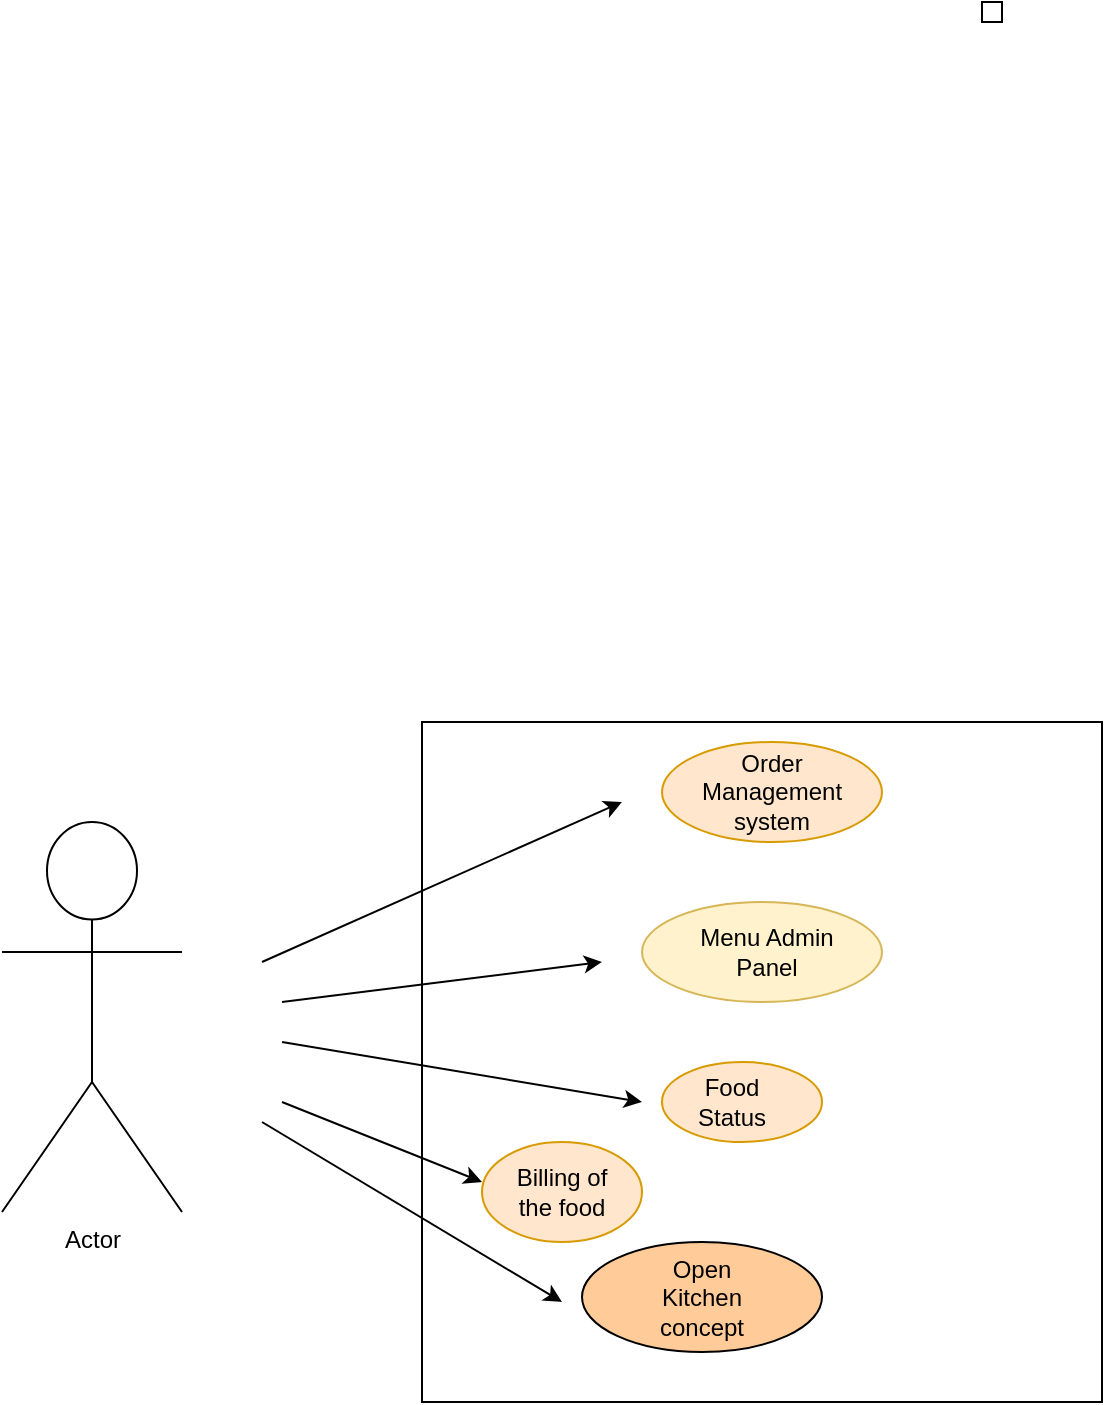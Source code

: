 <mxfile version="22.1.17" type="device" pages="2">
  <diagram name="Page-1" id="WIXKCIRAv1mF8uTgkov2">
    <mxGraphModel dx="1003" dy="1567" grid="1" gridSize="10" guides="1" tooltips="1" connect="1" arrows="1" fold="1" page="1" pageScale="1" pageWidth="850" pageHeight="1100" math="0" shadow="0">
      <root>
        <mxCell id="0" />
        <mxCell id="1" parent="0" />
        <mxCell id="ryDPMZbF0Qq1frNaj7pV-8" value="" style="whiteSpace=wrap;html=1;aspect=fixed;" vertex="1" parent="1">
          <mxGeometry x="240" width="340" height="340" as="geometry" />
        </mxCell>
        <mxCell id="0GGfWFQINU9KLuLxB8X2-1" value="" style="ellipse;whiteSpace=wrap;html=1;fillColor=#ffe6cc;strokeColor=#d79b00;" vertex="1" parent="1">
          <mxGeometry x="360" y="10" width="110" height="50" as="geometry" />
        </mxCell>
        <mxCell id="0GGfWFQINU9KLuLxB8X2-2" value="" style="ellipse;whiteSpace=wrap;html=1;fillColor=#fff2cc;strokeColor=#d6b656;" vertex="1" parent="1">
          <mxGeometry x="350" y="90" width="120" height="50" as="geometry" />
        </mxCell>
        <mxCell id="0GGfWFQINU9KLuLxB8X2-3" value="" style="ellipse;whiteSpace=wrap;html=1;fillColor=#ffe6cc;strokeColor=#d79b00;" vertex="1" parent="1">
          <mxGeometry x="360" y="170" width="80" height="40" as="geometry" />
        </mxCell>
        <mxCell id="0GGfWFQINU9KLuLxB8X2-4" value="" style="ellipse;whiteSpace=wrap;html=1;fillColor=#ffe6cc;strokeColor=#d79b00;" vertex="1" parent="1">
          <mxGeometry x="270" y="210" width="80" height="50" as="geometry" />
        </mxCell>
        <mxCell id="0GGfWFQINU9KLuLxB8X2-5" value="Order Management system" style="text;html=1;strokeColor=none;fillColor=none;align=center;verticalAlign=middle;whiteSpace=wrap;rounded=0;" vertex="1" parent="1">
          <mxGeometry x="385" y="20" width="60" height="30" as="geometry" />
        </mxCell>
        <mxCell id="0GGfWFQINU9KLuLxB8X2-6" value="Menu Admin Panel" style="text;html=1;strokeColor=none;fillColor=none;align=center;verticalAlign=middle;whiteSpace=wrap;rounded=0;" vertex="1" parent="1">
          <mxGeometry x="365" y="100" width="95" height="30" as="geometry" />
        </mxCell>
        <mxCell id="0GGfWFQINU9KLuLxB8X2-7" value="Food Status" style="text;html=1;strokeColor=none;fillColor=none;align=center;verticalAlign=middle;whiteSpace=wrap;rounded=0;" vertex="1" parent="1">
          <mxGeometry x="365" y="175" width="60" height="30" as="geometry" />
        </mxCell>
        <mxCell id="0GGfWFQINU9KLuLxB8X2-8" value="Billing of the food" style="text;html=1;strokeColor=none;fillColor=none;align=center;verticalAlign=middle;whiteSpace=wrap;rounded=0;" vertex="1" parent="1">
          <mxGeometry x="280" y="220" width="60" height="30" as="geometry" />
        </mxCell>
        <mxCell id="0GGfWFQINU9KLuLxB8X2-10" value="" style="endArrow=classic;html=1;rounded=0;" edge="1" parent="1">
          <mxGeometry width="50" height="50" relative="1" as="geometry">
            <mxPoint x="160" y="120" as="sourcePoint" />
            <mxPoint x="340" y="40" as="targetPoint" />
          </mxGeometry>
        </mxCell>
        <mxCell id="0GGfWFQINU9KLuLxB8X2-11" value="" style="endArrow=classic;html=1;rounded=0;" edge="1" parent="1">
          <mxGeometry width="50" height="50" relative="1" as="geometry">
            <mxPoint x="170" y="140" as="sourcePoint" />
            <mxPoint x="330" y="120" as="targetPoint" />
          </mxGeometry>
        </mxCell>
        <mxCell id="0GGfWFQINU9KLuLxB8X2-12" value="" style="endArrow=classic;html=1;rounded=0;" edge="1" parent="1">
          <mxGeometry width="50" height="50" relative="1" as="geometry">
            <mxPoint x="170" y="160" as="sourcePoint" />
            <mxPoint x="350" y="190" as="targetPoint" />
          </mxGeometry>
        </mxCell>
        <mxCell id="0GGfWFQINU9KLuLxB8X2-13" value="" style="endArrow=classic;html=1;rounded=0;" edge="1" parent="1">
          <mxGeometry width="50" height="50" relative="1" as="geometry">
            <mxPoint x="170" y="190" as="sourcePoint" />
            <mxPoint x="270" y="230" as="targetPoint" />
          </mxGeometry>
        </mxCell>
        <mxCell id="0GGfWFQINU9KLuLxB8X2-16" value="Actor" style="shape=umlActor;verticalLabelPosition=bottom;verticalAlign=top;html=1;outlineConnect=0;" vertex="1" parent="1">
          <mxGeometry x="30" y="50" width="90" height="195" as="geometry" />
        </mxCell>
        <mxCell id="0GGfWFQINU9KLuLxB8X2-17" value="" style="whiteSpace=wrap;html=1;aspect=fixed;" vertex="1" parent="1">
          <mxGeometry x="520" y="-360" width="10" height="10" as="geometry" />
        </mxCell>
        <mxCell id="0GGfWFQINU9KLuLxB8X2-18" value="" style="ellipse;whiteSpace=wrap;html=1;fillColor=#FFCC99;" vertex="1" parent="1">
          <mxGeometry x="320" y="260" width="120" height="55" as="geometry" />
        </mxCell>
        <mxCell id="0GGfWFQINU9KLuLxB8X2-20" value="Open Kitchen concept" style="text;html=1;strokeColor=none;fillColor=none;align=center;verticalAlign=middle;whiteSpace=wrap;rounded=0;" vertex="1" parent="1">
          <mxGeometry x="350" y="272.5" width="60" height="30" as="geometry" />
        </mxCell>
        <mxCell id="0GGfWFQINU9KLuLxB8X2-21" value="" style="endArrow=classic;html=1;rounded=0;" edge="1" parent="1">
          <mxGeometry width="50" height="50" relative="1" as="geometry">
            <mxPoint x="160" y="200" as="sourcePoint" />
            <mxPoint x="310" y="290" as="targetPoint" />
          </mxGeometry>
        </mxCell>
      </root>
    </mxGraphModel>
  </diagram>
  <diagram id="7d0-Np8CWURuDqY1s0ZP" name="Page-2">
    <mxGraphModel dx="20" dy="12" grid="1" gridSize="10" guides="1" tooltips="1" connect="1" arrows="1" fold="1" page="1" pageScale="1" pageWidth="850" pageHeight="1100" math="0" shadow="0">
      <root>
        <mxCell id="0" />
        <mxCell id="1" parent="0" />
      </root>
    </mxGraphModel>
  </diagram>
</mxfile>
